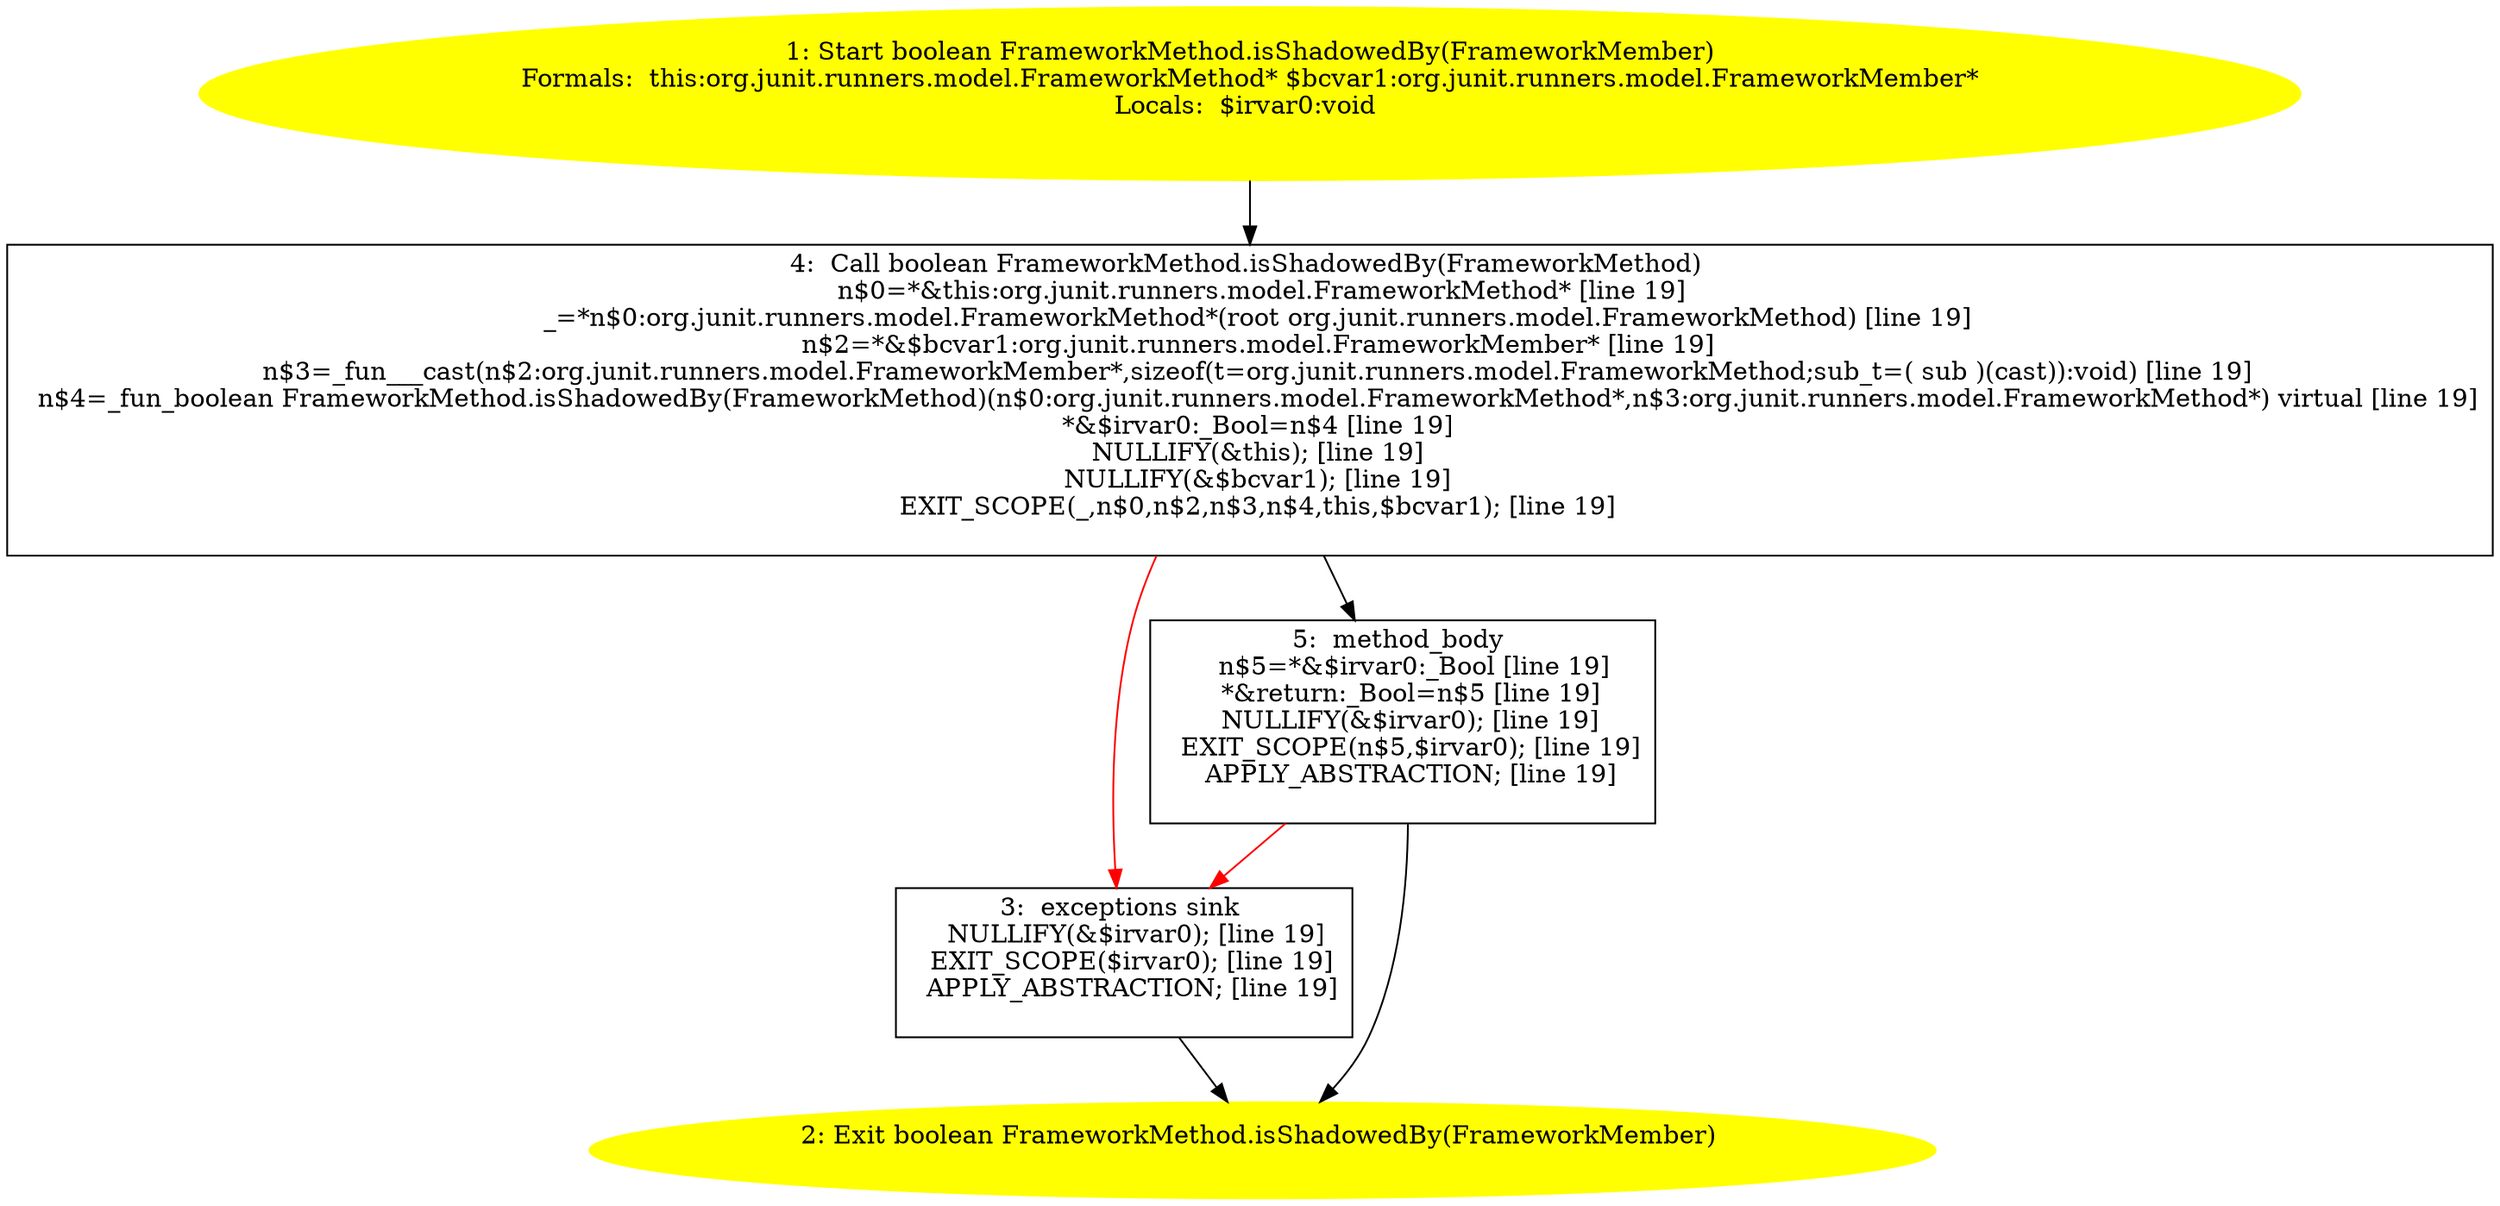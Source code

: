 /* @generated */
digraph cfg {
"org.junit.runners.model.FrameworkMethod.isShadowedBy(org.junit.runners.model.FrameworkMember):boolea.f0f00665193592e919259025b6811357_1" [label="1: Start boolean FrameworkMethod.isShadowedBy(FrameworkMember)\nFormals:  this:org.junit.runners.model.FrameworkMethod* $bcvar1:org.junit.runners.model.FrameworkMember*\nLocals:  $irvar0:void \n  " color=yellow style=filled]
	

	 "org.junit.runners.model.FrameworkMethod.isShadowedBy(org.junit.runners.model.FrameworkMember):boolea.f0f00665193592e919259025b6811357_1" -> "org.junit.runners.model.FrameworkMethod.isShadowedBy(org.junit.runners.model.FrameworkMember):boolea.f0f00665193592e919259025b6811357_4" ;
"org.junit.runners.model.FrameworkMethod.isShadowedBy(org.junit.runners.model.FrameworkMember):boolea.f0f00665193592e919259025b6811357_2" [label="2: Exit boolean FrameworkMethod.isShadowedBy(FrameworkMember) \n  " color=yellow style=filled]
	

"org.junit.runners.model.FrameworkMethod.isShadowedBy(org.junit.runners.model.FrameworkMember):boolea.f0f00665193592e919259025b6811357_3" [label="3:  exceptions sink \n   NULLIFY(&$irvar0); [line 19]\n  EXIT_SCOPE($irvar0); [line 19]\n  APPLY_ABSTRACTION; [line 19]\n " shape="box"]
	

	 "org.junit.runners.model.FrameworkMethod.isShadowedBy(org.junit.runners.model.FrameworkMember):boolea.f0f00665193592e919259025b6811357_3" -> "org.junit.runners.model.FrameworkMethod.isShadowedBy(org.junit.runners.model.FrameworkMember):boolea.f0f00665193592e919259025b6811357_2" ;
"org.junit.runners.model.FrameworkMethod.isShadowedBy(org.junit.runners.model.FrameworkMember):boolea.f0f00665193592e919259025b6811357_4" [label="4:  Call boolean FrameworkMethod.isShadowedBy(FrameworkMethod) \n   n$0=*&this:org.junit.runners.model.FrameworkMethod* [line 19]\n  _=*n$0:org.junit.runners.model.FrameworkMethod*(root org.junit.runners.model.FrameworkMethod) [line 19]\n  n$2=*&$bcvar1:org.junit.runners.model.FrameworkMember* [line 19]\n  n$3=_fun___cast(n$2:org.junit.runners.model.FrameworkMember*,sizeof(t=org.junit.runners.model.FrameworkMethod;sub_t=( sub )(cast)):void) [line 19]\n  n$4=_fun_boolean FrameworkMethod.isShadowedBy(FrameworkMethod)(n$0:org.junit.runners.model.FrameworkMethod*,n$3:org.junit.runners.model.FrameworkMethod*) virtual [line 19]\n  *&$irvar0:_Bool=n$4 [line 19]\n  NULLIFY(&this); [line 19]\n  NULLIFY(&$bcvar1); [line 19]\n  EXIT_SCOPE(_,n$0,n$2,n$3,n$4,this,$bcvar1); [line 19]\n " shape="box"]
	

	 "org.junit.runners.model.FrameworkMethod.isShadowedBy(org.junit.runners.model.FrameworkMember):boolea.f0f00665193592e919259025b6811357_4" -> "org.junit.runners.model.FrameworkMethod.isShadowedBy(org.junit.runners.model.FrameworkMember):boolea.f0f00665193592e919259025b6811357_5" ;
	 "org.junit.runners.model.FrameworkMethod.isShadowedBy(org.junit.runners.model.FrameworkMember):boolea.f0f00665193592e919259025b6811357_4" -> "org.junit.runners.model.FrameworkMethod.isShadowedBy(org.junit.runners.model.FrameworkMember):boolea.f0f00665193592e919259025b6811357_3" [color="red" ];
"org.junit.runners.model.FrameworkMethod.isShadowedBy(org.junit.runners.model.FrameworkMember):boolea.f0f00665193592e919259025b6811357_5" [label="5:  method_body \n   n$5=*&$irvar0:_Bool [line 19]\n  *&return:_Bool=n$5 [line 19]\n  NULLIFY(&$irvar0); [line 19]\n  EXIT_SCOPE(n$5,$irvar0); [line 19]\n  APPLY_ABSTRACTION; [line 19]\n " shape="box"]
	

	 "org.junit.runners.model.FrameworkMethod.isShadowedBy(org.junit.runners.model.FrameworkMember):boolea.f0f00665193592e919259025b6811357_5" -> "org.junit.runners.model.FrameworkMethod.isShadowedBy(org.junit.runners.model.FrameworkMember):boolea.f0f00665193592e919259025b6811357_2" ;
	 "org.junit.runners.model.FrameworkMethod.isShadowedBy(org.junit.runners.model.FrameworkMember):boolea.f0f00665193592e919259025b6811357_5" -> "org.junit.runners.model.FrameworkMethod.isShadowedBy(org.junit.runners.model.FrameworkMember):boolea.f0f00665193592e919259025b6811357_3" [color="red" ];
}
